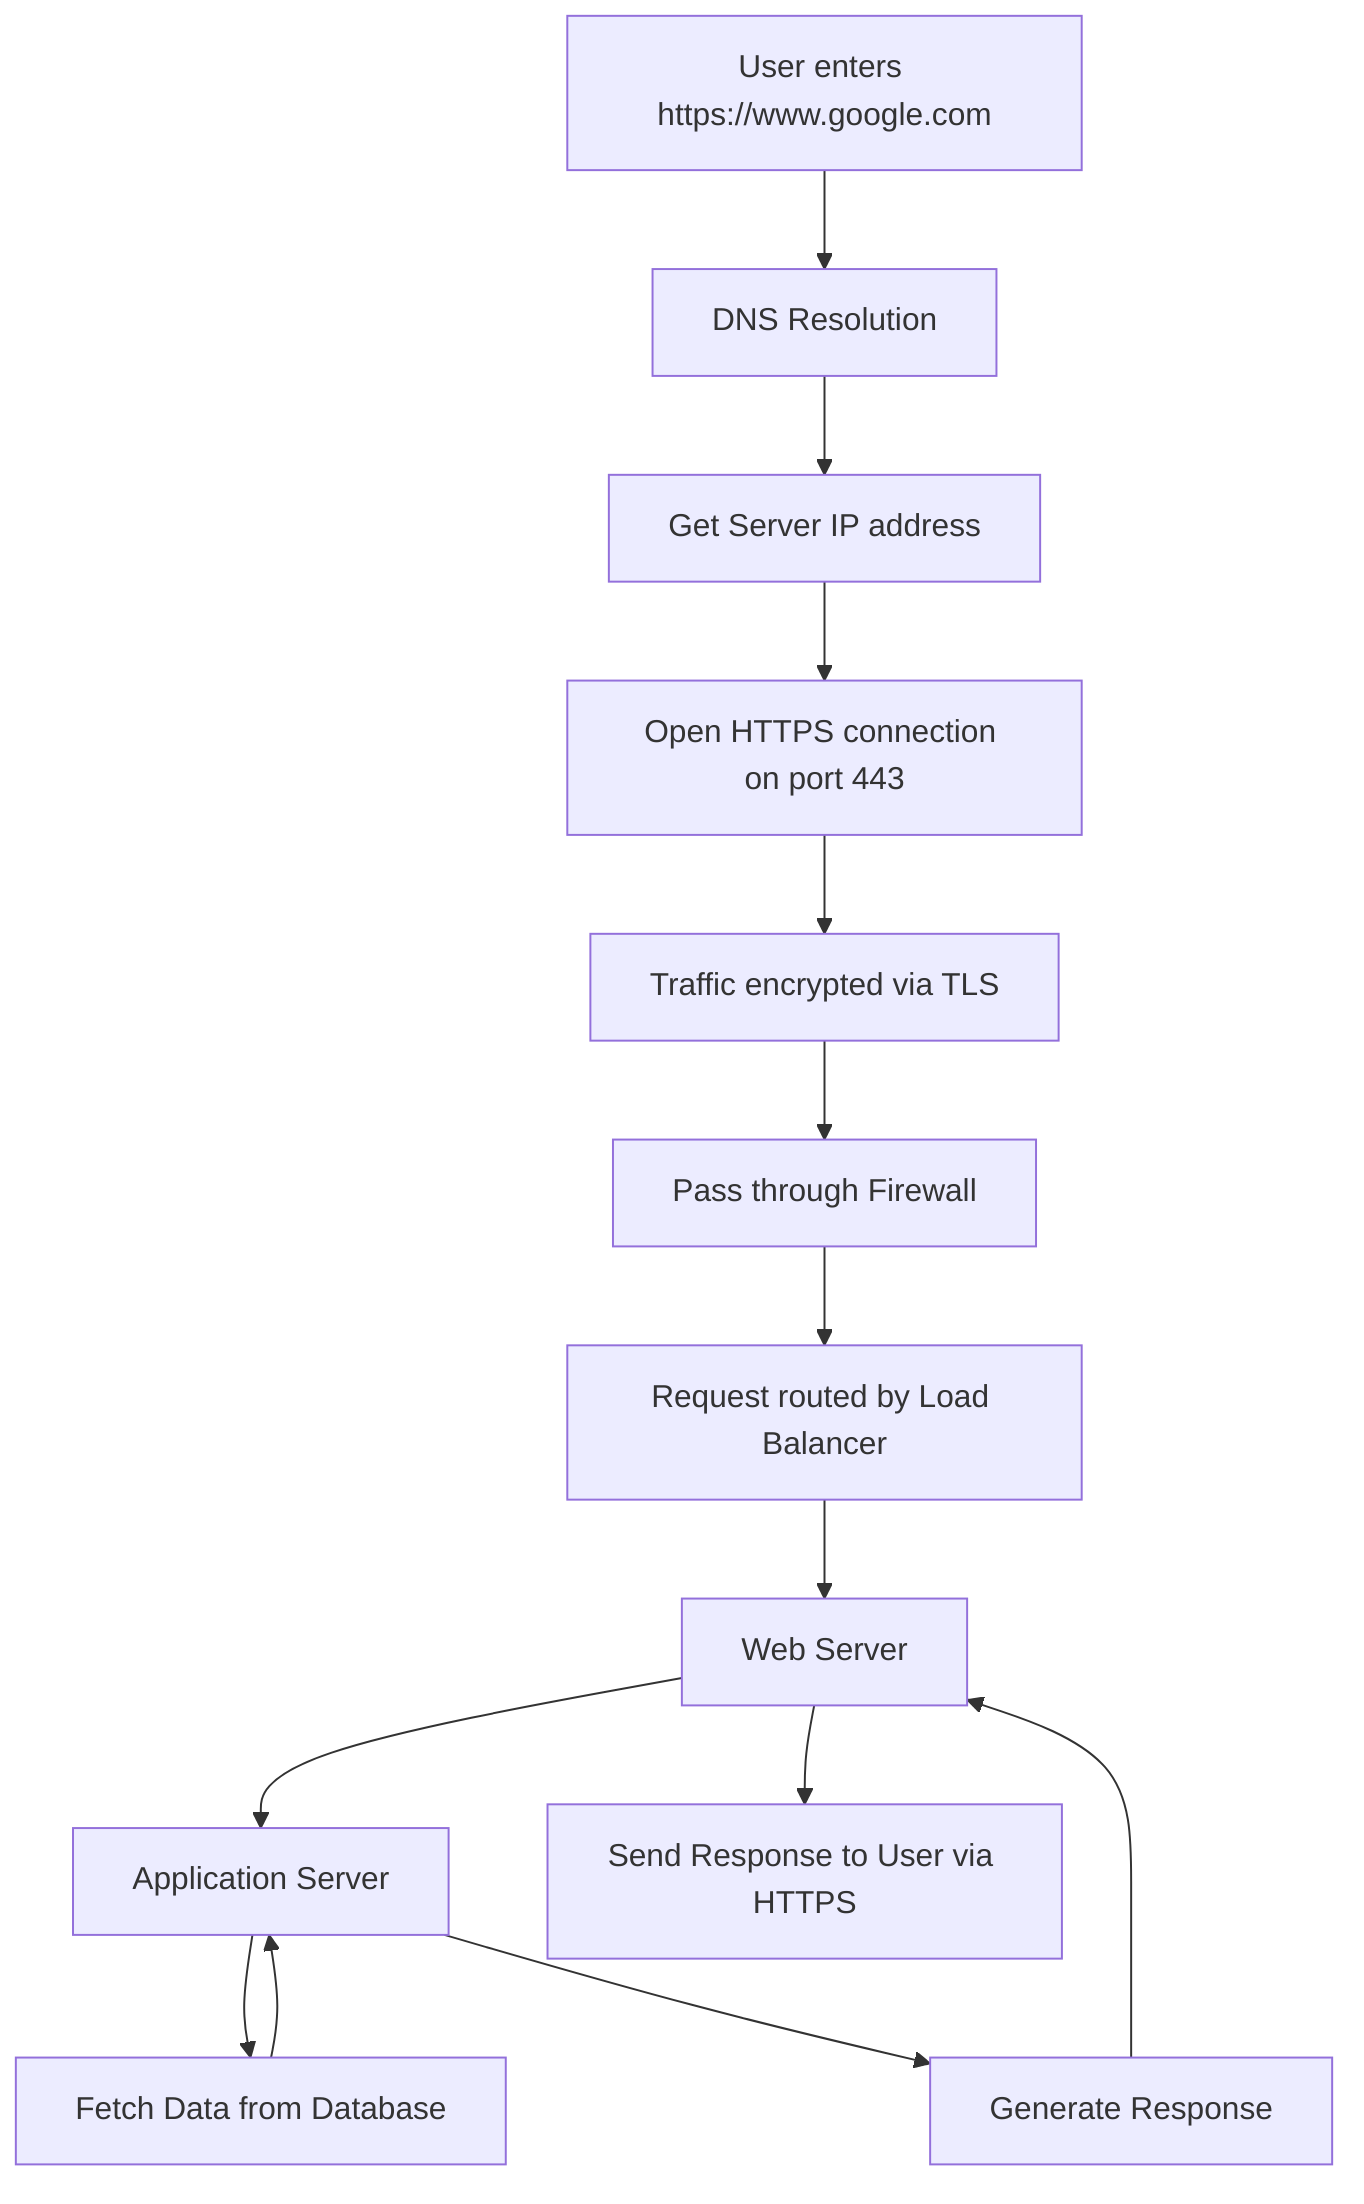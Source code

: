graph TD
    A[User enters https://www.google.com] --> B[DNS Resolution]
    B --> C[Get Server IP address]
    C --> D[Open HTTPS connection on port 443]
    D --> E[Traffic encrypted via TLS]
    E --> F[Pass through Firewall]
    F --> G[Request routed by Load Balancer]
    G --> H[Web Server]
    H --> I[Application Server]
    I --> J[Fetch Data from Database]
    J --> I
    I --> K[Generate Response]
    K --> H
    H --> L[Send Response to User via HTTPS]